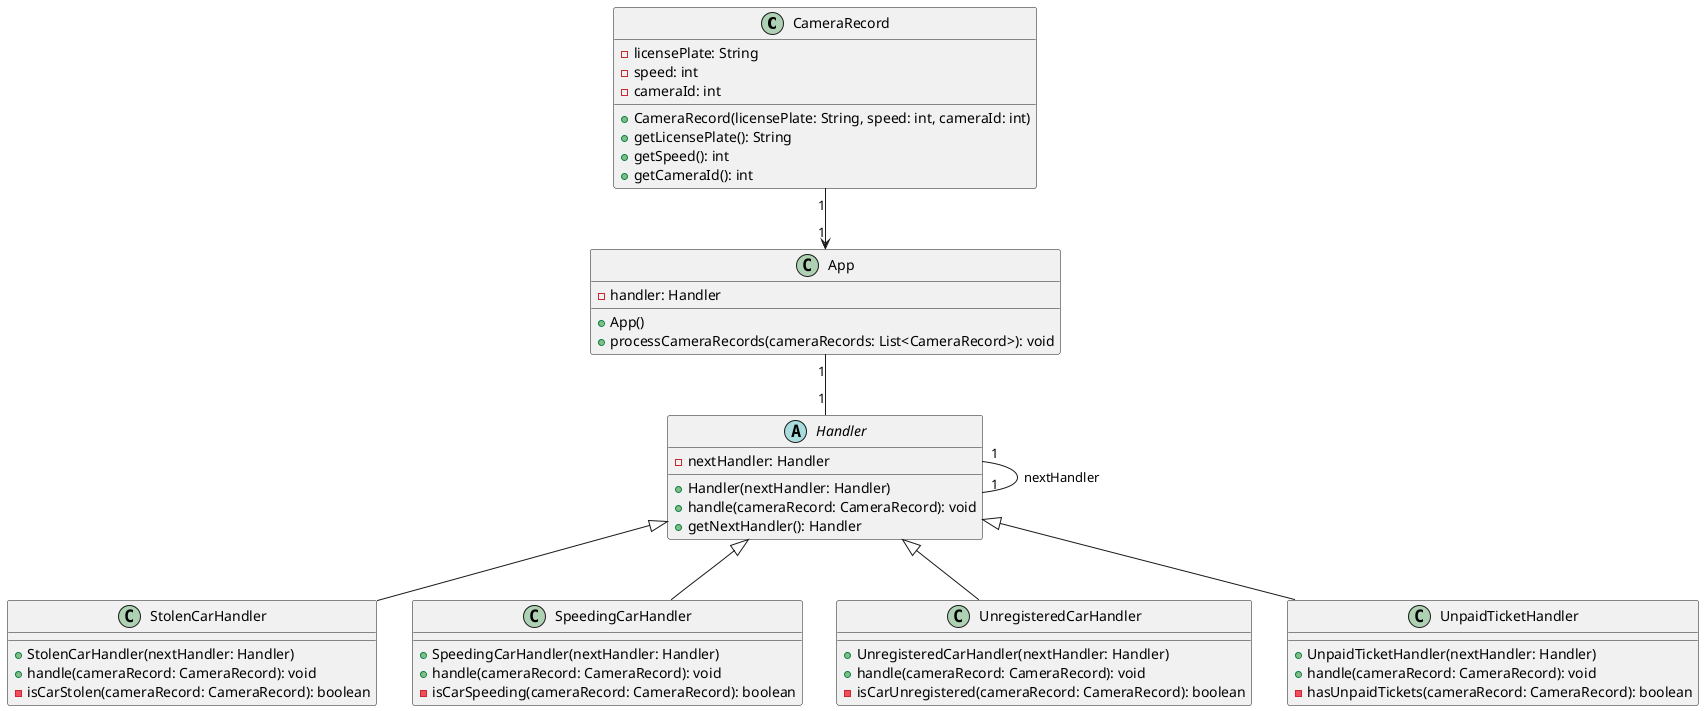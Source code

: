 @startuml

class CameraRecord {
  -licensePlate: String
  -speed: int
  -cameraId: int
  +CameraRecord(licensePlate: String, speed: int, cameraId: int)
  +getLicensePlate(): String
  +getSpeed(): int
  +getCameraId(): int
}

abstract class Handler {
  -nextHandler: Handler
  +Handler(nextHandler: Handler)
  +handle(cameraRecord: CameraRecord): void
  +getNextHandler(): Handler
}

class StolenCarHandler {
  +StolenCarHandler(nextHandler: Handler)
  +handle(cameraRecord: CameraRecord): void
  -isCarStolen(cameraRecord: CameraRecord): boolean
}

class SpeedingCarHandler {
  +SpeedingCarHandler(nextHandler: Handler)
  +handle(cameraRecord: CameraRecord): void
  -isCarSpeeding(cameraRecord: CameraRecord): boolean
}

class UnregisteredCarHandler {
  +UnregisteredCarHandler(nextHandler: Handler)
  +handle(cameraRecord: CameraRecord): void
  -isCarUnregistered(cameraRecord: CameraRecord): boolean
}

class UnpaidTicketHandler {
  +UnpaidTicketHandler(nextHandler: Handler)
  +handle(cameraRecord: CameraRecord): void
  -hasUnpaidTickets(cameraRecord: CameraRecord): boolean
}

class App {
  -handler: Handler
  +App()
  +processCameraRecords(cameraRecords: List<CameraRecord>): void
}

CameraRecord "1" --> "1" App

Handler <|-- StolenCarHandler
Handler <|-- SpeedingCarHandler
Handler <|-- UnregisteredCarHandler
Handler <|-- UnpaidTicketHandler

Handler "1" -- "1" Handler: nextHandler

App "1" -- "1" Handler

@enduml
